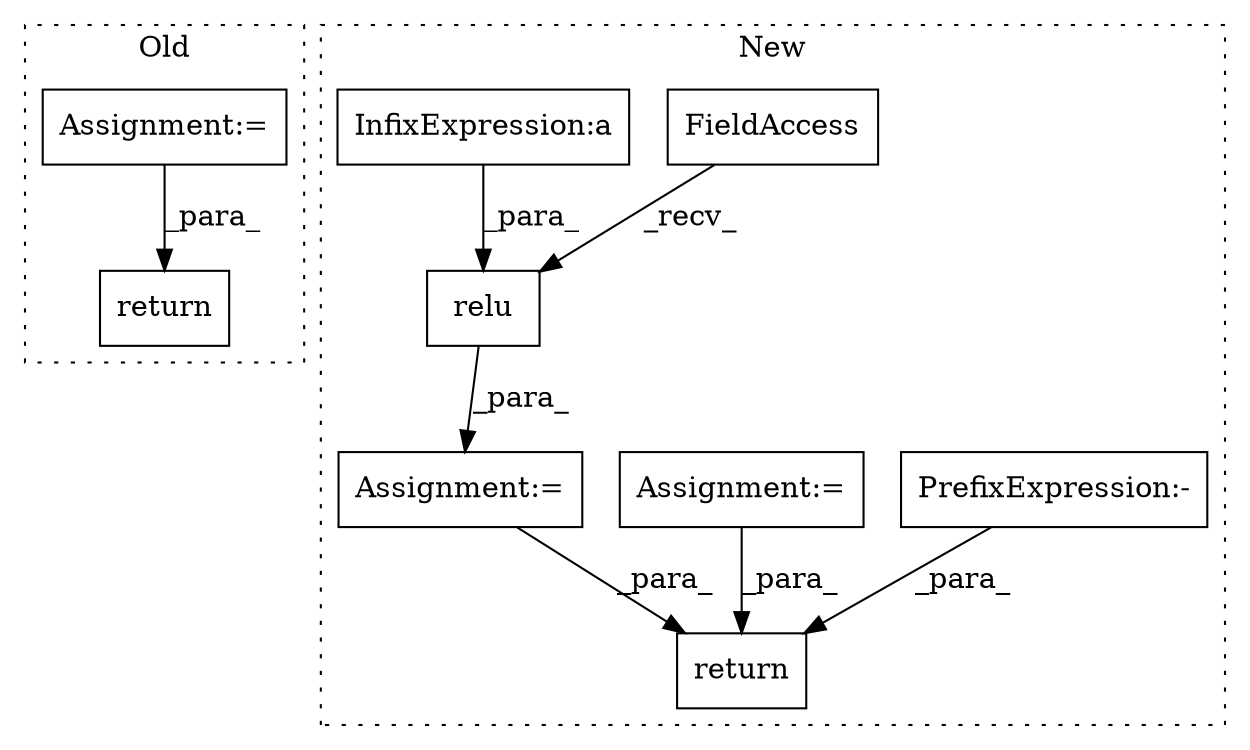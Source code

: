 digraph G {
subgraph cluster0 {
1 [label="return" a="41" s="3584" l="7" shape="box"];
6 [label="Assignment:=" a="7" s="3431" l="1" shape="box"];
label = "Old";
style="dotted";
}
subgraph cluster1 {
2 [label="relu" a="32" s="5187,5202" l="5,1" shape="box"];
3 [label="return" a="41" s="5344" l="7" shape="box"];
4 [label="FieldAccess" a="22" s="5173" l="13" shape="box"];
5 [label="Assignment:=" a="7" s="5170" l="1" shape="box"];
7 [label="PrefixExpression:-" a="38" s="5329" l="1" shape="box"];
8 [label="Assignment:=" a="7" s="5132" l="1" shape="box"];
9 [label="InfixExpression:a" a="27" s="5198" l="3" shape="box"];
label = "New";
style="dotted";
}
2 -> 5 [label="_para_"];
4 -> 2 [label="_recv_"];
5 -> 3 [label="_para_"];
6 -> 1 [label="_para_"];
7 -> 3 [label="_para_"];
8 -> 3 [label="_para_"];
9 -> 2 [label="_para_"];
}